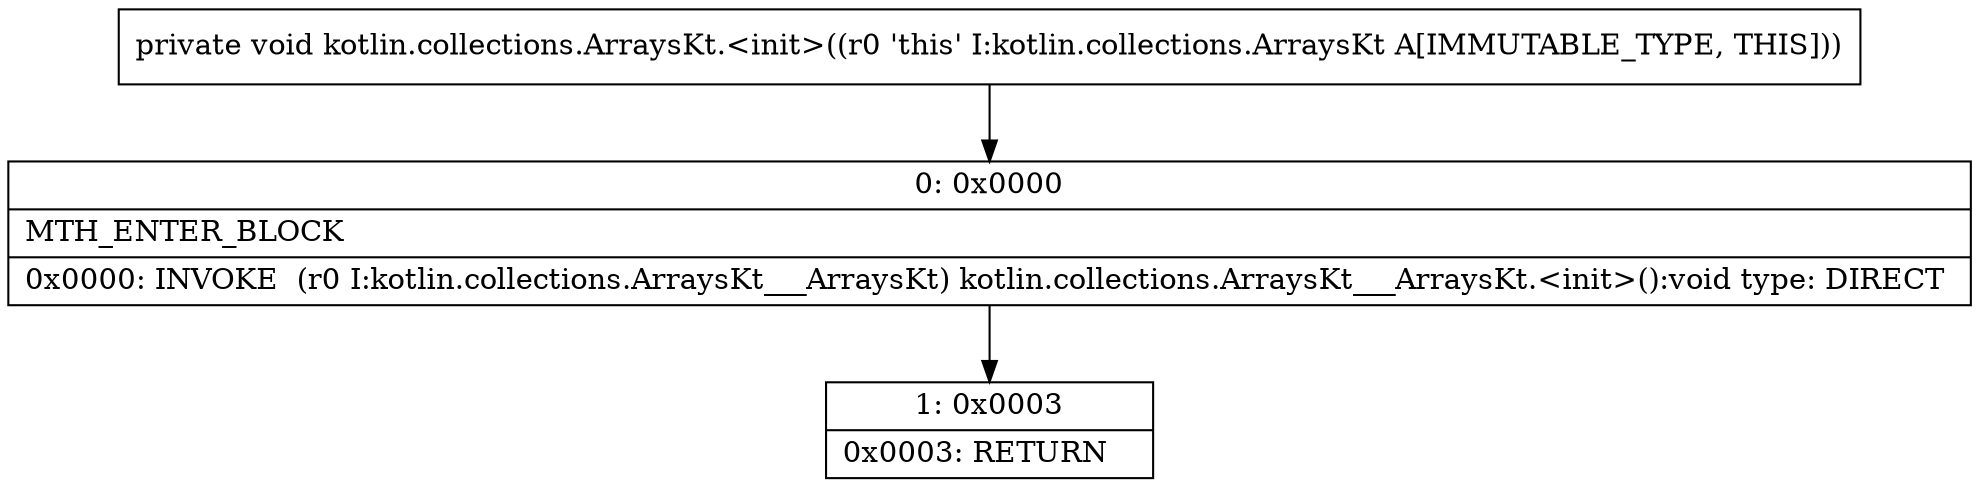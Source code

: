 digraph "CFG forkotlin.collections.ArraysKt.\<init\>()V" {
Node_0 [shape=record,label="{0\:\ 0x0000|MTH_ENTER_BLOCK\l|0x0000: INVOKE  (r0 I:kotlin.collections.ArraysKt___ArraysKt) kotlin.collections.ArraysKt___ArraysKt.\<init\>():void type: DIRECT \l}"];
Node_1 [shape=record,label="{1\:\ 0x0003|0x0003: RETURN   \l}"];
MethodNode[shape=record,label="{private void kotlin.collections.ArraysKt.\<init\>((r0 'this' I:kotlin.collections.ArraysKt A[IMMUTABLE_TYPE, THIS])) }"];
MethodNode -> Node_0;
Node_0 -> Node_1;
}

